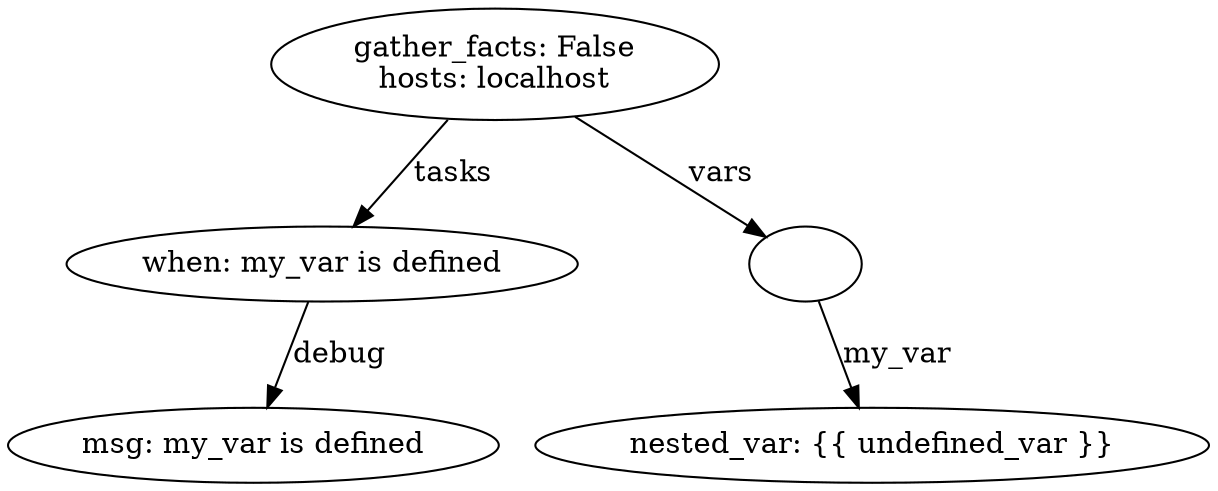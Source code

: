 digraph graphname {
2174 [label="msg: my_var is defined\n"];
2173 [label="when: my_var is defined\n"];
2173 -> 2174 [label="debug"];
2176 [label="nested_var: {{ undefined_var }}\n"];
2175 [label=""];
2175 -> 2176 [label="my_var"];
2172 [label="gather_facts: False\nhosts: localhost\n"];
2172 -> 2173 [label="tasks"];
2172 -> 2175 [label="vars"];
}

